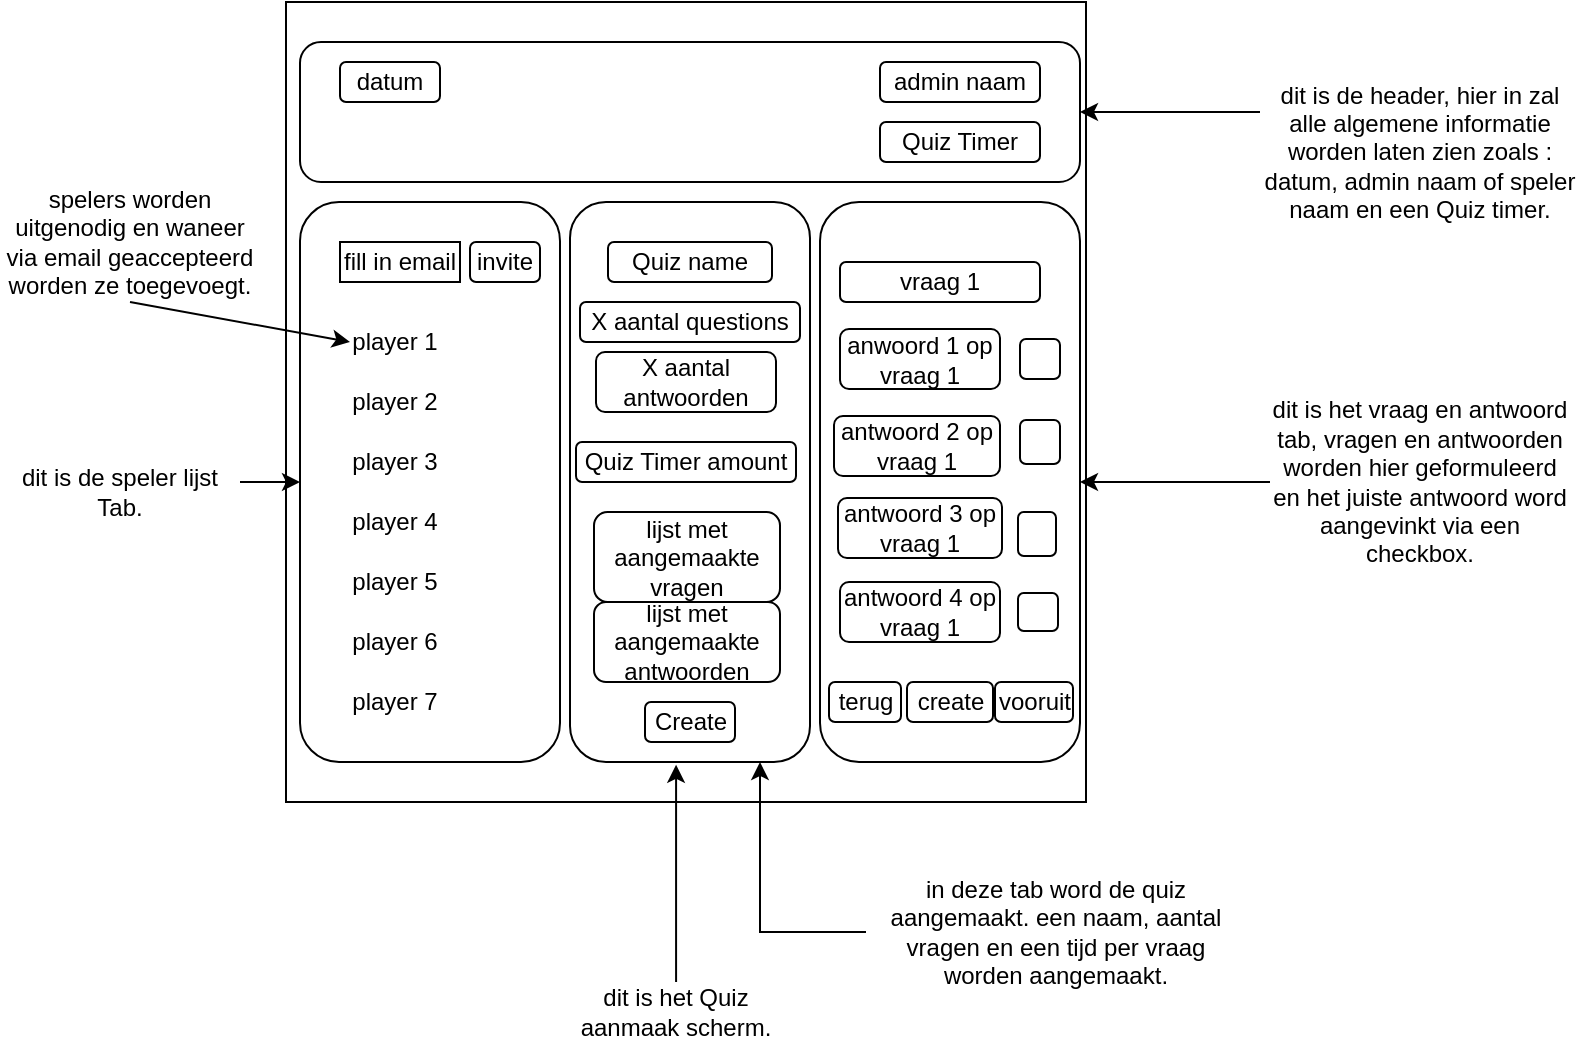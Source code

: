 <mxfile version="10.5.2" type="github"><diagram id="E63nl1AXal02-4pG4cNx" name="Page-1"><mxGraphModel dx="1010" dy="582" grid="1" gridSize="10" guides="1" tooltips="1" connect="1" arrows="1" fold="1" page="1" pageScale="1" pageWidth="827" pageHeight="1169" math="0" shadow="0"><root><mxCell id="0"/><mxCell id="1" parent="0"/><mxCell id="8e1unIqpRk3Y54-Bk2RY-1" value="" style="whiteSpace=wrap;html=1;aspect=fixed;" vertex="1" parent="1"><mxGeometry x="163" y="30" width="400" height="400" as="geometry"/></mxCell><mxCell id="8e1unIqpRk3Y54-Bk2RY-3" value="" style="rounded=1;whiteSpace=wrap;html=1;" vertex="1" parent="1"><mxGeometry x="170" y="50" width="390" height="70" as="geometry"/></mxCell><mxCell id="8e1unIqpRk3Y54-Bk2RY-4" value="" style="rounded=1;whiteSpace=wrap;html=1;" vertex="1" parent="1"><mxGeometry x="170" y="130" width="130" height="280" as="geometry"/></mxCell><mxCell id="8e1unIqpRk3Y54-Bk2RY-5" value="" style="rounded=1;whiteSpace=wrap;html=1;" vertex="1" parent="1"><mxGeometry x="305" y="130" width="120" height="280" as="geometry"/></mxCell><mxCell id="8e1unIqpRk3Y54-Bk2RY-6" value="" style="rounded=1;whiteSpace=wrap;html=1;" vertex="1" parent="1"><mxGeometry x="430" y="130" width="130" height="280" as="geometry"/></mxCell><mxCell id="8e1unIqpRk3Y54-Bk2RY-8" style="edgeStyle=orthogonalEdgeStyle;rounded=0;orthogonalLoop=1;jettySize=auto;html=1;" edge="1" parent="1" source="8e1unIqpRk3Y54-Bk2RY-7" target="8e1unIqpRk3Y54-Bk2RY-3"><mxGeometry relative="1" as="geometry"><Array as="points"><mxPoint x="620" y="85"/><mxPoint x="620" y="85"/></Array></mxGeometry></mxCell><mxCell id="8e1unIqpRk3Y54-Bk2RY-7" value="dit is de header, hier in zal alle algemene informatie worden laten zien zoals : datum, admin naam of speler naam en een Quiz timer." style="text;html=1;strokeColor=none;fillColor=none;align=center;verticalAlign=middle;whiteSpace=wrap;rounded=0;" vertex="1" parent="1"><mxGeometry x="650" y="68" width="160" height="73" as="geometry"/></mxCell><mxCell id="8e1unIqpRk3Y54-Bk2RY-11" value="Create" style="rounded=1;whiteSpace=wrap;html=1;" vertex="1" parent="1"><mxGeometry x="342.5" y="380" width="45" height="20" as="geometry"/></mxCell><mxCell id="8e1unIqpRk3Y54-Bk2RY-12" value="create" style="rounded=1;whiteSpace=wrap;html=1;" vertex="1" parent="1"><mxGeometry x="473.5" y="370" width="43" height="20" as="geometry"/></mxCell><mxCell id="8e1unIqpRk3Y54-Bk2RY-13" value="datum" style="rounded=1;whiteSpace=wrap;html=1;" vertex="1" parent="1"><mxGeometry x="190" y="60" width="50" height="20" as="geometry"/></mxCell><mxCell id="8e1unIqpRk3Y54-Bk2RY-14" value="admin naam" style="rounded=1;whiteSpace=wrap;html=1;" vertex="1" parent="1"><mxGeometry x="460" y="60" width="80" height="20" as="geometry"/></mxCell><mxCell id="8e1unIqpRk3Y54-Bk2RY-16" style="edgeStyle=orthogonalEdgeStyle;rounded=0;orthogonalLoop=1;jettySize=auto;html=1;" edge="1" parent="1" source="8e1unIqpRk3Y54-Bk2RY-15" target="8e1unIqpRk3Y54-Bk2RY-6"><mxGeometry relative="1" as="geometry"/></mxCell><mxCell id="8e1unIqpRk3Y54-Bk2RY-15" value="dit is het vraag en antwoord tab, vragen en antwoorden worden hier geformuleerd en het juiste antwoord word aangevinkt via een checkbox." style="text;html=1;strokeColor=none;fillColor=none;align=center;verticalAlign=middle;whiteSpace=wrap;rounded=0;" vertex="1" parent="1"><mxGeometry x="655" y="227.5" width="150" height="85" as="geometry"/></mxCell><mxCell id="8e1unIqpRk3Y54-Bk2RY-20" style="edgeStyle=orthogonalEdgeStyle;rounded=0;orthogonalLoop=1;jettySize=auto;html=1;entryX=0.442;entryY=1.005;entryDx=0;entryDy=0;entryPerimeter=0;" edge="1" parent="1" source="8e1unIqpRk3Y54-Bk2RY-17" target="8e1unIqpRk3Y54-Bk2RY-5"><mxGeometry relative="1" as="geometry"/></mxCell><mxCell id="8e1unIqpRk3Y54-Bk2RY-17" value="dit is het Quiz aanmaak scherm." style="text;html=1;strokeColor=none;fillColor=none;align=center;verticalAlign=middle;whiteSpace=wrap;rounded=0;" vertex="1" parent="1"><mxGeometry x="303" y="520" width="110" height="30" as="geometry"/></mxCell><mxCell id="8e1unIqpRk3Y54-Bk2RY-19" style="edgeStyle=orthogonalEdgeStyle;rounded=0;orthogonalLoop=1;jettySize=auto;html=1;" edge="1" parent="1" source="8e1unIqpRk3Y54-Bk2RY-18" target="8e1unIqpRk3Y54-Bk2RY-4"><mxGeometry relative="1" as="geometry"><Array as="points"><mxPoint x="150" y="270"/><mxPoint x="150" y="270"/></Array></mxGeometry></mxCell><mxCell id="8e1unIqpRk3Y54-Bk2RY-18" value="dit is de speler lijst Tab." style="text;html=1;strokeColor=none;fillColor=none;align=center;verticalAlign=middle;whiteSpace=wrap;rounded=0;" vertex="1" parent="1"><mxGeometry x="20" y="260" width="120" height="30" as="geometry"/></mxCell><mxCell id="8e1unIqpRk3Y54-Bk2RY-21" value="fill in email" style="rounded=0;whiteSpace=wrap;html=1;" vertex="1" parent="1"><mxGeometry x="190" y="150" width="60" height="20" as="geometry"/></mxCell><mxCell id="8e1unIqpRk3Y54-Bk2RY-22" value="invite" style="rounded=1;whiteSpace=wrap;html=1;" vertex="1" parent="1"><mxGeometry x="255" y="150" width="35" height="20" as="geometry"/></mxCell><mxCell id="8e1unIqpRk3Y54-Bk2RY-23" value="player 1" style="text;html=1;strokeColor=none;fillColor=none;align=center;verticalAlign=middle;whiteSpace=wrap;rounded=0;" vertex="1" parent="1"><mxGeometry x="195" y="190" width="45" height="20" as="geometry"/></mxCell><mxCell id="8e1unIqpRk3Y54-Bk2RY-24" value="player 2" style="text;html=1;strokeColor=none;fillColor=none;align=center;verticalAlign=middle;whiteSpace=wrap;rounded=0;" vertex="1" parent="1"><mxGeometry x="195" y="220" width="45" height="20" as="geometry"/></mxCell><mxCell id="8e1unIqpRk3Y54-Bk2RY-25" value="player 3" style="text;html=1;strokeColor=none;fillColor=none;align=center;verticalAlign=middle;whiteSpace=wrap;rounded=0;" vertex="1" parent="1"><mxGeometry x="195" y="250" width="45" height="20" as="geometry"/></mxCell><mxCell id="8e1unIqpRk3Y54-Bk2RY-26" value="player 4" style="text;html=1;strokeColor=none;fillColor=none;align=center;verticalAlign=middle;whiteSpace=wrap;rounded=0;" vertex="1" parent="1"><mxGeometry x="195" y="280" width="45" height="20" as="geometry"/></mxCell><mxCell id="8e1unIqpRk3Y54-Bk2RY-27" value="player 5" style="text;html=1;strokeColor=none;fillColor=none;align=center;verticalAlign=middle;whiteSpace=wrap;rounded=0;" vertex="1" parent="1"><mxGeometry x="195" y="310" width="45" height="20" as="geometry"/></mxCell><mxCell id="8e1unIqpRk3Y54-Bk2RY-28" value="player 6" style="text;html=1;strokeColor=none;fillColor=none;align=center;verticalAlign=middle;whiteSpace=wrap;rounded=0;" vertex="1" parent="1"><mxGeometry x="195" y="340" width="45" height="20" as="geometry"/></mxCell><mxCell id="8e1unIqpRk3Y54-Bk2RY-29" value="player 7" style="text;html=1;strokeColor=none;fillColor=none;align=center;verticalAlign=middle;whiteSpace=wrap;rounded=0;" vertex="1" parent="1"><mxGeometry x="195" y="370" width="45" height="20" as="geometry"/></mxCell><mxCell id="8e1unIqpRk3Y54-Bk2RY-30" value="Quiz name" style="rounded=1;whiteSpace=wrap;html=1;" vertex="1" parent="1"><mxGeometry x="324" y="150" width="82" height="20" as="geometry"/></mxCell><mxCell id="8e1unIqpRk3Y54-Bk2RY-31" value="X aantal questions" style="rounded=1;whiteSpace=wrap;html=1;" vertex="1" parent="1"><mxGeometry x="310" y="180" width="110" height="20" as="geometry"/></mxCell><mxCell id="8e1unIqpRk3Y54-Bk2RY-32" value="Quiz Timer amount" style="rounded=1;whiteSpace=wrap;html=1;" vertex="1" parent="1"><mxGeometry x="308" y="250" width="110" height="20" as="geometry"/></mxCell><mxCell id="8e1unIqpRk3Y54-Bk2RY-33" value="Quiz Timer" style="rounded=1;whiteSpace=wrap;html=1;" vertex="1" parent="1"><mxGeometry x="460" y="90" width="80" height="20" as="geometry"/></mxCell><mxCell id="8e1unIqpRk3Y54-Bk2RY-35" value="spelers worden uitgenodig en waneer via email geaccepteerd worden ze toegevoegt." style="text;html=1;strokeColor=none;fillColor=none;align=center;verticalAlign=middle;whiteSpace=wrap;rounded=0;" vertex="1" parent="1"><mxGeometry x="20" y="120" width="130" height="60" as="geometry"/></mxCell><mxCell id="8e1unIqpRk3Y54-Bk2RY-37" value="" style="endArrow=classic;html=1;exitX=0.5;exitY=1;exitDx=0;exitDy=0;entryX=0;entryY=0.5;entryDx=0;entryDy=0;" edge="1" parent="1" source="8e1unIqpRk3Y54-Bk2RY-35" target="8e1unIqpRk3Y54-Bk2RY-23"><mxGeometry width="50" height="50" relative="1" as="geometry"><mxPoint x="70" y="240" as="sourcePoint"/><mxPoint x="120" y="190" as="targetPoint"/></mxGeometry></mxCell><mxCell id="8e1unIqpRk3Y54-Bk2RY-42" style="edgeStyle=orthogonalEdgeStyle;rounded=0;orthogonalLoop=1;jettySize=auto;html=1;" edge="1" parent="1" source="8e1unIqpRk3Y54-Bk2RY-38" target="8e1unIqpRk3Y54-Bk2RY-5"><mxGeometry relative="1" as="geometry"><Array as="points"><mxPoint x="400" y="495"/></Array></mxGeometry></mxCell><mxCell id="8e1unIqpRk3Y54-Bk2RY-38" value="in deze tab word de quiz aangemaakt. een naam, aantal vragen en een tijd per vraag worden aangemaakt." style="text;html=1;strokeColor=none;fillColor=none;align=center;verticalAlign=middle;whiteSpace=wrap;rounded=0;" vertex="1" parent="1"><mxGeometry x="453" y="455" width="190" height="80" as="geometry"/></mxCell><mxCell id="8e1unIqpRk3Y54-Bk2RY-40" value="vraag 1" style="rounded=1;whiteSpace=wrap;html=1;" vertex="1" parent="1"><mxGeometry x="440" y="160" width="100" height="20" as="geometry"/></mxCell><mxCell id="8e1unIqpRk3Y54-Bk2RY-41" value="anwoord 1 op vraag 1" style="rounded=1;whiteSpace=wrap;html=1;" vertex="1" parent="1"><mxGeometry x="440" y="193.5" width="80" height="30" as="geometry"/></mxCell><mxCell id="8e1unIqpRk3Y54-Bk2RY-43" value="antwoord 2 op vraag 1" style="rounded=1;whiteSpace=wrap;html=1;" vertex="1" parent="1"><mxGeometry x="437" y="237" width="83" height="30" as="geometry"/></mxCell><mxCell id="8e1unIqpRk3Y54-Bk2RY-44" value="antwoord 3 op vraag 1" style="rounded=1;whiteSpace=wrap;html=1;" vertex="1" parent="1"><mxGeometry x="439" y="278" width="82" height="30" as="geometry"/></mxCell><mxCell id="8e1unIqpRk3Y54-Bk2RY-45" value="antwoord 4 op vraag 1" style="rounded=1;whiteSpace=wrap;html=1;" vertex="1" parent="1"><mxGeometry x="440" y="320" width="80" height="30" as="geometry"/></mxCell><mxCell id="8e1unIqpRk3Y54-Bk2RY-47" value="X aantal antwoorden" style="rounded=1;whiteSpace=wrap;html=1;" vertex="1" parent="1"><mxGeometry x="318" y="205" width="90" height="30" as="geometry"/></mxCell><mxCell id="8e1unIqpRk3Y54-Bk2RY-48" value="terug" style="rounded=1;whiteSpace=wrap;html=1;" vertex="1" parent="1"><mxGeometry x="434.5" y="370" width="36" height="20" as="geometry"/></mxCell><mxCell id="8e1unIqpRk3Y54-Bk2RY-49" value="vooruit" style="rounded=1;whiteSpace=wrap;html=1;" vertex="1" parent="1"><mxGeometry x="517.5" y="370" width="39" height="20" as="geometry"/></mxCell><mxCell id="8e1unIqpRk3Y54-Bk2RY-53" value="" style="rounded=1;whiteSpace=wrap;html=1;" vertex="1" parent="1"><mxGeometry x="530" y="198.5" width="20" height="20" as="geometry"/></mxCell><mxCell id="8e1unIqpRk3Y54-Bk2RY-54" value="" style="rounded=1;whiteSpace=wrap;html=1;" vertex="1" parent="1"><mxGeometry x="530" y="239" width="20" height="22" as="geometry"/></mxCell><mxCell id="8e1unIqpRk3Y54-Bk2RY-55" value="" style="rounded=1;whiteSpace=wrap;html=1;" vertex="1" parent="1"><mxGeometry x="529" y="285" width="19" height="22" as="geometry"/></mxCell><mxCell id="8e1unIqpRk3Y54-Bk2RY-56" value="" style="rounded=1;whiteSpace=wrap;html=1;" vertex="1" parent="1"><mxGeometry x="529" y="325.5" width="20" height="19" as="geometry"/></mxCell><mxCell id="8e1unIqpRk3Y54-Bk2RY-58" value="lijst met aangemaakte vragen" style="rounded=1;whiteSpace=wrap;html=1;" vertex="1" parent="1"><mxGeometry x="317" y="285" width="93" height="45" as="geometry"/></mxCell><mxCell id="8e1unIqpRk3Y54-Bk2RY-59" value="lijst met aangemaakte antwoorden" style="rounded=1;whiteSpace=wrap;html=1;" vertex="1" parent="1"><mxGeometry x="317" y="330" width="93" height="40" as="geometry"/></mxCell></root></mxGraphModel></diagram></mxfile>
